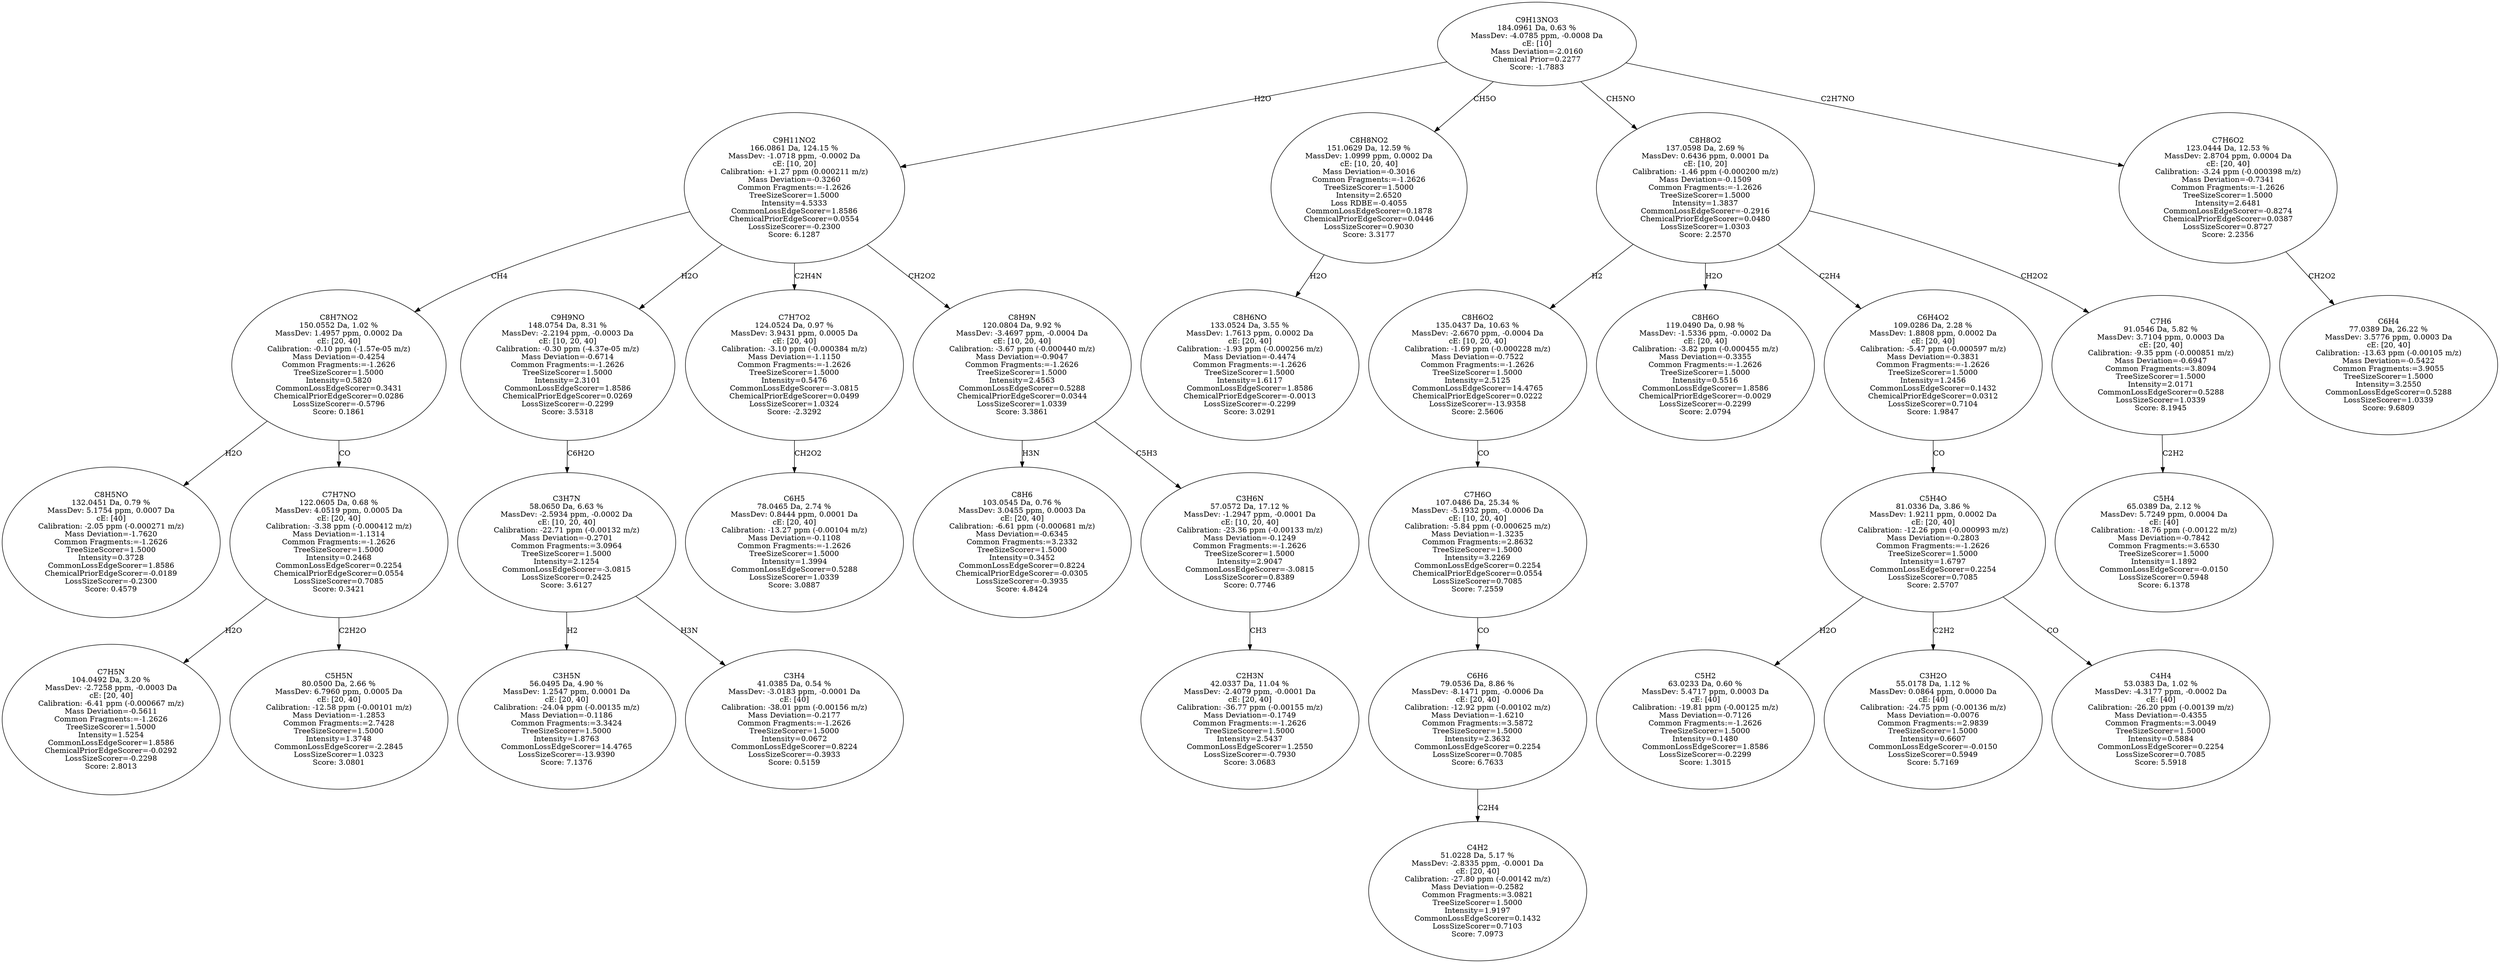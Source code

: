 strict digraph {
v1 [label="C8H5NO\n132.0451 Da, 0.79 %\nMassDev: 5.1754 ppm, 0.0007 Da\ncE: [40]\nCalibration: -2.05 ppm (-0.000271 m/z)\nMass Deviation=-1.7620\nCommon Fragments:=-1.2626\nTreeSizeScorer=1.5000\nIntensity=0.3728\nCommonLossEdgeScorer=1.8586\nChemicalPriorEdgeScorer=-0.0189\nLossSizeScorer=-0.2300\nScore: 0.4579"];
v2 [label="C7H5N\n104.0492 Da, 3.20 %\nMassDev: -2.7258 ppm, -0.0003 Da\ncE: [20, 40]\nCalibration: -6.41 ppm (-0.000667 m/z)\nMass Deviation=-0.5611\nCommon Fragments:=-1.2626\nTreeSizeScorer=1.5000\nIntensity=1.5254\nCommonLossEdgeScorer=1.8586\nChemicalPriorEdgeScorer=-0.0292\nLossSizeScorer=-0.2298\nScore: 2.8013"];
v3 [label="C5H5N\n80.0500 Da, 2.66 %\nMassDev: 6.7960 ppm, 0.0005 Da\ncE: [20, 40]\nCalibration: -12.58 ppm (-0.00101 m/z)\nMass Deviation=-1.2853\nCommon Fragments:=2.7428\nTreeSizeScorer=1.5000\nIntensity=1.3748\nCommonLossEdgeScorer=-2.2845\nLossSizeScorer=1.0323\nScore: 3.0801"];
v4 [label="C7H7NO\n122.0605 Da, 0.68 %\nMassDev: 4.0519 ppm, 0.0005 Da\ncE: [20, 40]\nCalibration: -3.38 ppm (-0.000412 m/z)\nMass Deviation=-1.1314\nCommon Fragments:=-1.2626\nTreeSizeScorer=1.5000\nIntensity=0.2468\nCommonLossEdgeScorer=0.2254\nChemicalPriorEdgeScorer=0.0554\nLossSizeScorer=0.7085\nScore: 0.3421"];
v5 [label="C8H7NO2\n150.0552 Da, 1.02 %\nMassDev: 1.4957 ppm, 0.0002 Da\ncE: [20, 40]\nCalibration: -0.10 ppm (-1.57e-05 m/z)\nMass Deviation=-0.4254\nCommon Fragments:=-1.2626\nTreeSizeScorer=1.5000\nIntensity=0.5820\nCommonLossEdgeScorer=0.3431\nChemicalPriorEdgeScorer=0.0286\nLossSizeScorer=-0.5796\nScore: 0.1861"];
v6 [label="C3H5N\n56.0495 Da, 4.90 %\nMassDev: 1.2547 ppm, 0.0001 Da\ncE: [20, 40]\nCalibration: -24.04 ppm (-0.00135 m/z)\nMass Deviation=-0.1186\nCommon Fragments:=3.3424\nTreeSizeScorer=1.5000\nIntensity=1.8763\nCommonLossEdgeScorer=14.4765\nLossSizeScorer=-13.9390\nScore: 7.1376"];
v7 [label="C3H4\n41.0385 Da, 0.54 %\nMassDev: -3.0183 ppm, -0.0001 Da\ncE: [40]\nCalibration: -38.01 ppm (-0.00156 m/z)\nMass Deviation=-0.2177\nCommon Fragments:=-1.2626\nTreeSizeScorer=1.5000\nIntensity=0.0672\nCommonLossEdgeScorer=0.8224\nLossSizeScorer=-0.3933\nScore: 0.5159"];
v8 [label="C3H7N\n58.0650 Da, 6.63 %\nMassDev: -2.5934 ppm, -0.0002 Da\ncE: [10, 20, 40]\nCalibration: -22.71 ppm (-0.00132 m/z)\nMass Deviation=-0.2701\nCommon Fragments:=3.0964\nTreeSizeScorer=1.5000\nIntensity=2.1254\nCommonLossEdgeScorer=-3.0815\nLossSizeScorer=0.2425\nScore: 3.6127"];
v9 [label="C9H9NO\n148.0754 Da, 8.31 %\nMassDev: -2.2194 ppm, -0.0003 Da\ncE: [10, 20, 40]\nCalibration: -0.30 ppm (-4.37e-05 m/z)\nMass Deviation=-0.6714\nCommon Fragments:=-1.2626\nTreeSizeScorer=1.5000\nIntensity=2.3101\nCommonLossEdgeScorer=1.8586\nChemicalPriorEdgeScorer=0.0269\nLossSizeScorer=-0.2299\nScore: 3.5318"];
v10 [label="C6H5\n78.0465 Da, 2.74 %\nMassDev: 0.8444 ppm, 0.0001 Da\ncE: [20, 40]\nCalibration: -13.27 ppm (-0.00104 m/z)\nMass Deviation=-0.1108\nCommon Fragments:=-1.2626\nTreeSizeScorer=1.5000\nIntensity=1.3994\nCommonLossEdgeScorer=0.5288\nLossSizeScorer=1.0339\nScore: 3.0887"];
v11 [label="C7H7O2\n124.0524 Da, 0.97 %\nMassDev: 3.9431 ppm, 0.0005 Da\ncE: [20, 40]\nCalibration: -3.10 ppm (-0.000384 m/z)\nMass Deviation=-1.1150\nCommon Fragments:=-1.2626\nTreeSizeScorer=1.5000\nIntensity=0.5476\nCommonLossEdgeScorer=-3.0815\nChemicalPriorEdgeScorer=0.0499\nLossSizeScorer=1.0324\nScore: -2.3292"];
v12 [label="C8H6\n103.0545 Da, 0.76 %\nMassDev: 3.0455 ppm, 0.0003 Da\ncE: [20, 40]\nCalibration: -6.61 ppm (-0.000681 m/z)\nMass Deviation=-0.6345\nCommon Fragments:=3.2332\nTreeSizeScorer=1.5000\nIntensity=0.3452\nCommonLossEdgeScorer=0.8224\nChemicalPriorEdgeScorer=-0.0305\nLossSizeScorer=-0.3935\nScore: 4.8424"];
v13 [label="C2H3N\n42.0337 Da, 11.04 %\nMassDev: -2.4079 ppm, -0.0001 Da\ncE: [20, 40]\nCalibration: -36.77 ppm (-0.00155 m/z)\nMass Deviation=-0.1749\nCommon Fragments:=-1.2626\nTreeSizeScorer=1.5000\nIntensity=2.5437\nCommonLossEdgeScorer=1.2550\nLossSizeScorer=-0.7930\nScore: 3.0683"];
v14 [label="C3H6N\n57.0572 Da, 17.12 %\nMassDev: -1.2947 ppm, -0.0001 Da\ncE: [10, 20, 40]\nCalibration: -23.36 ppm (-0.00133 m/z)\nMass Deviation=-0.1249\nCommon Fragments:=-1.2626\nTreeSizeScorer=1.5000\nIntensity=2.9047\nCommonLossEdgeScorer=-3.0815\nLossSizeScorer=0.8389\nScore: 0.7746"];
v15 [label="C8H9N\n120.0804 Da, 9.92 %\nMassDev: -3.4697 ppm, -0.0004 Da\ncE: [10, 20, 40]\nCalibration: -3.67 ppm (-0.000440 m/z)\nMass Deviation=-0.9047\nCommon Fragments:=-1.2626\nTreeSizeScorer=1.5000\nIntensity=2.4563\nCommonLossEdgeScorer=0.5288\nChemicalPriorEdgeScorer=0.0344\nLossSizeScorer=1.0339\nScore: 3.3861"];
v16 [label="C9H11NO2\n166.0861 Da, 124.15 %\nMassDev: -1.0718 ppm, -0.0002 Da\ncE: [10, 20]\nCalibration: +1.27 ppm (0.000211 m/z)\nMass Deviation=-0.3260\nCommon Fragments:=-1.2626\nTreeSizeScorer=1.5000\nIntensity=4.5333\nCommonLossEdgeScorer=1.8586\nChemicalPriorEdgeScorer=0.0554\nLossSizeScorer=-0.2300\nScore: 6.1287"];
v17 [label="C8H6NO\n133.0524 Da, 3.55 %\nMassDev: 1.7613 ppm, 0.0002 Da\ncE: [20, 40]\nCalibration: -1.93 ppm (-0.000256 m/z)\nMass Deviation=-0.4474\nCommon Fragments:=-1.2626\nTreeSizeScorer=1.5000\nIntensity=1.6117\nCommonLossEdgeScorer=1.8586\nChemicalPriorEdgeScorer=-0.0013\nLossSizeScorer=-0.2299\nScore: 3.0291"];
v18 [label="C8H8NO2\n151.0629 Da, 12.59 %\nMassDev: 1.0999 ppm, 0.0002 Da\ncE: [10, 20, 40]\nMass Deviation=-0.3016\nCommon Fragments:=-1.2626\nTreeSizeScorer=1.5000\nIntensity=2.6520\nLoss RDBE=-0.4055\nCommonLossEdgeScorer=0.1878\nChemicalPriorEdgeScorer=0.0446\nLossSizeScorer=0.9030\nScore: 3.3177"];
v19 [label="C4H2\n51.0228 Da, 5.17 %\nMassDev: -2.8335 ppm, -0.0001 Da\ncE: [20, 40]\nCalibration: -27.80 ppm (-0.00142 m/z)\nMass Deviation=-0.2582\nCommon Fragments:=3.0821\nTreeSizeScorer=1.5000\nIntensity=1.9197\nCommonLossEdgeScorer=0.1432\nLossSizeScorer=0.7103\nScore: 7.0973"];
v20 [label="C6H6\n79.0536 Da, 8.86 %\nMassDev: -8.1471 ppm, -0.0006 Da\ncE: [20, 40]\nCalibration: -12.92 ppm (-0.00102 m/z)\nMass Deviation=-1.6210\nCommon Fragments:=3.5872\nTreeSizeScorer=1.5000\nIntensity=2.3632\nCommonLossEdgeScorer=0.2254\nLossSizeScorer=0.7085\nScore: 6.7633"];
v21 [label="C7H6O\n107.0486 Da, 25.34 %\nMassDev: -5.1932 ppm, -0.0006 Da\ncE: [10, 20, 40]\nCalibration: -5.84 ppm (-0.000625 m/z)\nMass Deviation=-1.3235\nCommon Fragments:=2.8632\nTreeSizeScorer=1.5000\nIntensity=3.2269\nCommonLossEdgeScorer=0.2254\nChemicalPriorEdgeScorer=0.0554\nLossSizeScorer=0.7085\nScore: 7.2559"];
v22 [label="C8H6O2\n135.0437 Da, 10.63 %\nMassDev: -2.6670 ppm, -0.0004 Da\ncE: [10, 20, 40]\nCalibration: -1.69 ppm (-0.000228 m/z)\nMass Deviation=-0.7522\nCommon Fragments:=-1.2626\nTreeSizeScorer=1.5000\nIntensity=2.5125\nCommonLossEdgeScorer=14.4765\nChemicalPriorEdgeScorer=0.0222\nLossSizeScorer=-13.9358\nScore: 2.5606"];
v23 [label="C8H6O\n119.0490 Da, 0.98 %\nMassDev: -1.5336 ppm, -0.0002 Da\ncE: [20, 40]\nCalibration: -3.82 ppm (-0.000455 m/z)\nMass Deviation=-0.3355\nCommon Fragments:=-1.2626\nTreeSizeScorer=1.5000\nIntensity=0.5516\nCommonLossEdgeScorer=1.8586\nChemicalPriorEdgeScorer=-0.0029\nLossSizeScorer=-0.2299\nScore: 2.0794"];
v24 [label="C5H2\n63.0233 Da, 0.60 %\nMassDev: 5.4717 ppm, 0.0003 Da\ncE: [40]\nCalibration: -19.81 ppm (-0.00125 m/z)\nMass Deviation=-0.7126\nCommon Fragments:=-1.2626\nTreeSizeScorer=1.5000\nIntensity=0.1480\nCommonLossEdgeScorer=1.8586\nLossSizeScorer=-0.2299\nScore: 1.3015"];
v25 [label="C3H2O\n55.0178 Da, 1.12 %\nMassDev: 0.0864 ppm, 0.0000 Da\ncE: [40]\nCalibration: -24.75 ppm (-0.00136 m/z)\nMass Deviation=-0.0076\nCommon Fragments:=2.9839\nTreeSizeScorer=1.5000\nIntensity=0.6607\nCommonLossEdgeScorer=-0.0150\nLossSizeScorer=0.5949\nScore: 5.7169"];
v26 [label="C4H4\n53.0383 Da, 1.02 %\nMassDev: -4.3177 ppm, -0.0002 Da\ncE: [40]\nCalibration: -26.20 ppm (-0.00139 m/z)\nMass Deviation=-0.4355\nCommon Fragments:=3.0049\nTreeSizeScorer=1.5000\nIntensity=0.5884\nCommonLossEdgeScorer=0.2254\nLossSizeScorer=0.7085\nScore: 5.5918"];
v27 [label="C5H4O\n81.0336 Da, 3.86 %\nMassDev: 1.9211 ppm, 0.0002 Da\ncE: [20, 40]\nCalibration: -12.26 ppm (-0.000993 m/z)\nMass Deviation=-0.2803\nCommon Fragments:=-1.2626\nTreeSizeScorer=1.5000\nIntensity=1.6797\nCommonLossEdgeScorer=0.2254\nLossSizeScorer=0.7085\nScore: 2.5707"];
v28 [label="C6H4O2\n109.0286 Da, 2.28 %\nMassDev: 1.8808 ppm, 0.0002 Da\ncE: [20, 40]\nCalibration: -5.47 ppm (-0.000597 m/z)\nMass Deviation=-0.3831\nCommon Fragments:=-1.2626\nTreeSizeScorer=1.5000\nIntensity=1.2456\nCommonLossEdgeScorer=0.1432\nChemicalPriorEdgeScorer=0.0312\nLossSizeScorer=0.7104\nScore: 1.9847"];
v29 [label="C5H4\n65.0389 Da, 2.12 %\nMassDev: 5.7249 ppm, 0.0004 Da\ncE: [40]\nCalibration: -18.76 ppm (-0.00122 m/z)\nMass Deviation=-0.7842\nCommon Fragments:=3.6530\nTreeSizeScorer=1.5000\nIntensity=1.1892\nCommonLossEdgeScorer=-0.0150\nLossSizeScorer=0.5948\nScore: 6.1378"];
v30 [label="C7H6\n91.0546 Da, 5.82 %\nMassDev: 3.7104 ppm, 0.0003 Da\ncE: [20, 40]\nCalibration: -9.35 ppm (-0.000851 m/z)\nMass Deviation=-0.6947\nCommon Fragments:=3.8094\nTreeSizeScorer=1.5000\nIntensity=2.0171\nCommonLossEdgeScorer=0.5288\nLossSizeScorer=1.0339\nScore: 8.1945"];
v31 [label="C8H8O2\n137.0598 Da, 2.69 %\nMassDev: 0.6436 ppm, 0.0001 Da\ncE: [10, 20]\nCalibration: -1.46 ppm (-0.000200 m/z)\nMass Deviation=-0.1509\nCommon Fragments:=-1.2626\nTreeSizeScorer=1.5000\nIntensity=1.3837\nCommonLossEdgeScorer=-0.2916\nChemicalPriorEdgeScorer=0.0480\nLossSizeScorer=1.0303\nScore: 2.2570"];
v32 [label="C6H4\n77.0389 Da, 26.22 %\nMassDev: 3.5776 ppm, 0.0003 Da\ncE: [20, 40]\nCalibration: -13.63 ppm (-0.00105 m/z)\nMass Deviation=-0.5422\nCommon Fragments:=3.9055\nTreeSizeScorer=1.5000\nIntensity=3.2550\nCommonLossEdgeScorer=0.5288\nLossSizeScorer=1.0339\nScore: 9.6809"];
v33 [label="C7H6O2\n123.0444 Da, 12.53 %\nMassDev: 2.8704 ppm, 0.0004 Da\ncE: [20, 40]\nCalibration: -3.24 ppm (-0.000398 m/z)\nMass Deviation=-0.7341\nCommon Fragments:=-1.2626\nTreeSizeScorer=1.5000\nIntensity=2.6481\nCommonLossEdgeScorer=-0.8274\nChemicalPriorEdgeScorer=0.0387\nLossSizeScorer=0.8727\nScore: 2.2356"];
v34 [label="C9H13NO3\n184.0961 Da, 0.63 %\nMassDev: -4.0785 ppm, -0.0008 Da\ncE: [10]\nMass Deviation=-2.0160\nChemical Prior=0.2277\nScore: -1.7883"];
v5 -> v1 [label="H2O"];
v4 -> v2 [label="H2O"];
v4 -> v3 [label="C2H2O"];
v5 -> v4 [label="CO"];
v16 -> v5 [label="CH4"];
v8 -> v6 [label="H2"];
v8 -> v7 [label="H3N"];
v9 -> v8 [label="C6H2O"];
v16 -> v9 [label="H2O"];
v11 -> v10 [label="CH2O2"];
v16 -> v11 [label="C2H4N"];
v15 -> v12 [label="H3N"];
v14 -> v13 [label="CH3"];
v15 -> v14 [label="C5H3"];
v16 -> v15 [label="CH2O2"];
v34 -> v16 [label="H2O"];
v18 -> v17 [label="H2O"];
v34 -> v18 [label="CH5O"];
v20 -> v19 [label="C2H4"];
v21 -> v20 [label="CO"];
v22 -> v21 [label="CO"];
v31 -> v22 [label="H2"];
v31 -> v23 [label="H2O"];
v27 -> v24 [label="H2O"];
v27 -> v25 [label="C2H2"];
v27 -> v26 [label="CO"];
v28 -> v27 [label="CO"];
v31 -> v28 [label="C2H4"];
v30 -> v29 [label="C2H2"];
v31 -> v30 [label="CH2O2"];
v34 -> v31 [label="CH5NO"];
v33 -> v32 [label="CH2O2"];
v34 -> v33 [label="C2H7NO"];
}